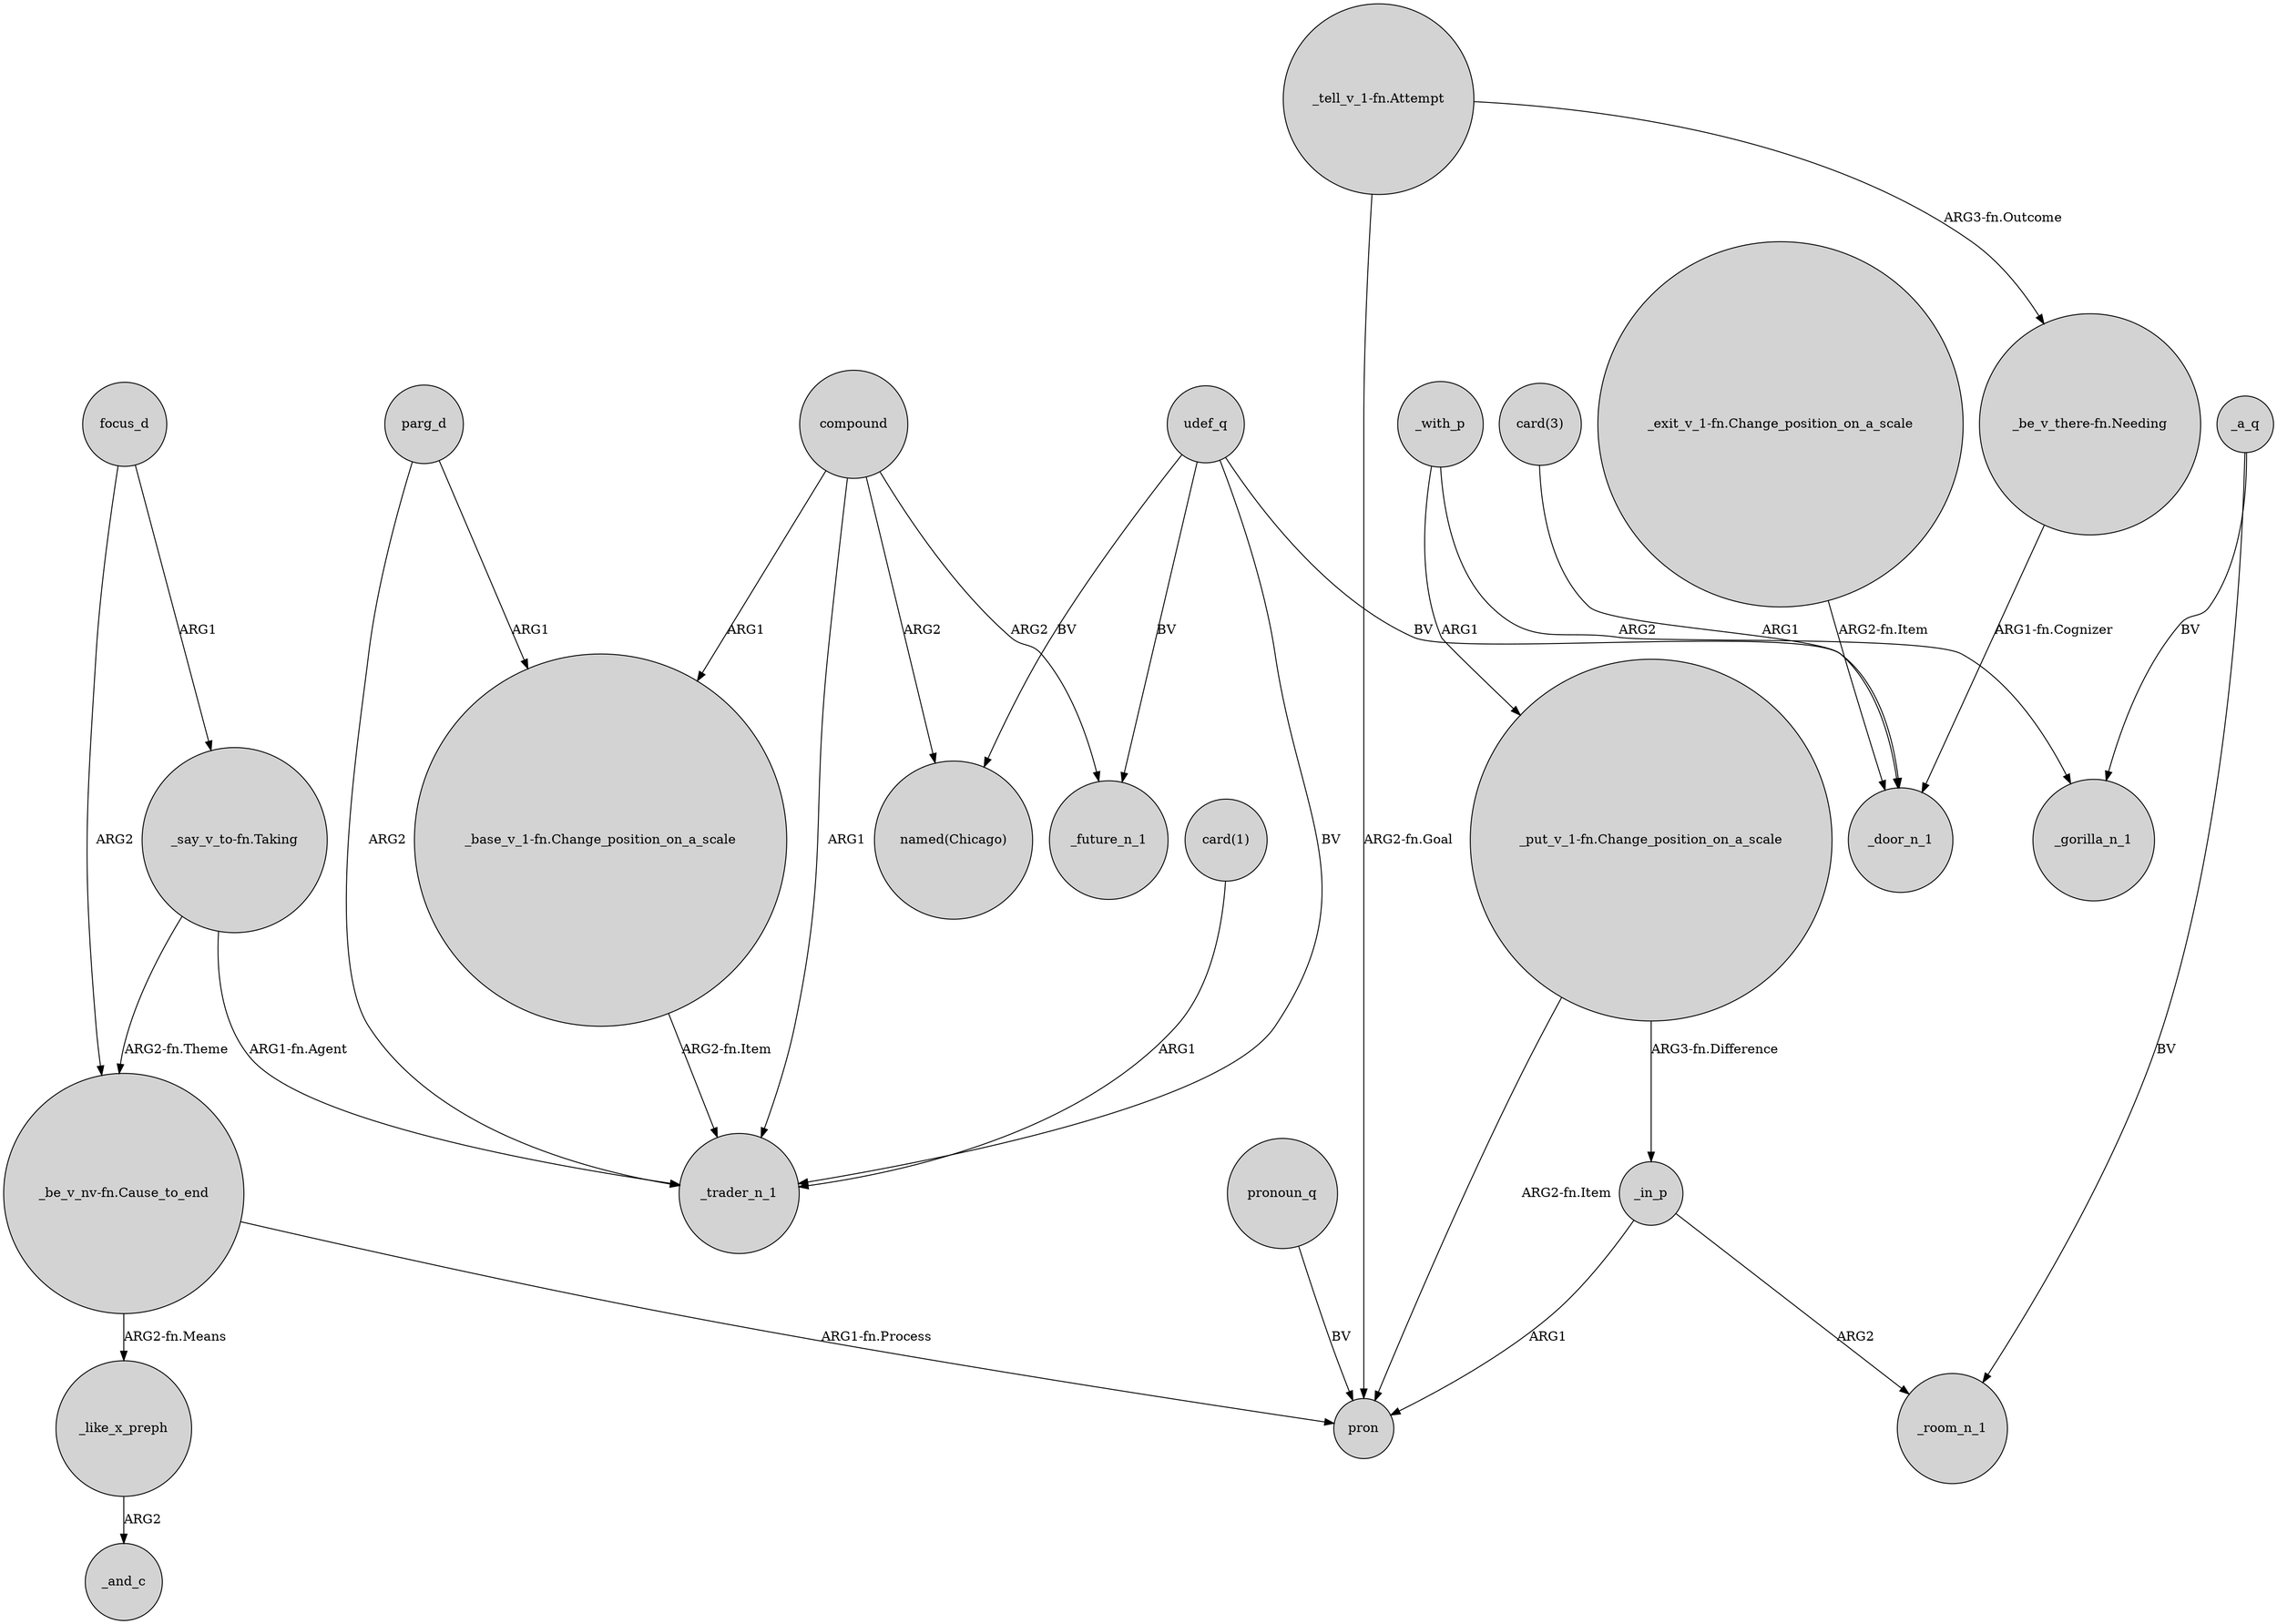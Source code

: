 digraph {
	node [shape=circle style=filled]
	"card(1)" -> _trader_n_1 [label=ARG1]
	"_exit_v_1-fn.Change_position_on_a_scale" -> _door_n_1 [label="ARG2-fn.Item"]
	focus_d -> "_say_v_to-fn.Taking" [label=ARG1]
	parg_d -> "_base_v_1-fn.Change_position_on_a_scale" [label=ARG1]
	focus_d -> "_be_v_nv-fn.Cause_to_end" [label=ARG2]
	compound -> _trader_n_1 [label=ARG1]
	_with_p -> _gorilla_n_1 [label=ARG2]
	compound -> _future_n_1 [label=ARG2]
	"_be_v_nv-fn.Cause_to_end" -> _like_x_preph [label="ARG2-fn.Means"]
	_like_x_preph -> _and_c [label=ARG2]
	"_tell_v_1-fn.Attempt" -> "_be_v_there-fn.Needing" [label="ARG3-fn.Outcome"]
	"_base_v_1-fn.Change_position_on_a_scale" -> _trader_n_1 [label="ARG2-fn.Item"]
	udef_q -> _future_n_1 [label=BV]
	"_be_v_there-fn.Needing" -> _door_n_1 [label="ARG1-fn.Cognizer"]
	_in_p -> _room_n_1 [label=ARG2]
	pronoun_q -> pron [label=BV]
	udef_q -> "named(Chicago)" [label=BV]
	udef_q -> _trader_n_1 [label=BV]
	udef_q -> _door_n_1 [label=BV]
	"_be_v_nv-fn.Cause_to_end" -> pron [label="ARG1-fn.Process"]
	_with_p -> "_put_v_1-fn.Change_position_on_a_scale" [label=ARG1]
	compound -> "named(Chicago)" [label=ARG2]
	"card(3)" -> _door_n_1 [label=ARG1]
	"_say_v_to-fn.Taking" -> "_be_v_nv-fn.Cause_to_end" [label="ARG2-fn.Theme"]
	_a_q -> _gorilla_n_1 [label=BV]
	"_put_v_1-fn.Change_position_on_a_scale" -> _in_p [label="ARG3-fn.Difference"]
	compound -> "_base_v_1-fn.Change_position_on_a_scale" [label=ARG1]
	"_put_v_1-fn.Change_position_on_a_scale" -> pron [label="ARG2-fn.Item"]
	_a_q -> _room_n_1 [label=BV]
	parg_d -> _trader_n_1 [label=ARG2]
	"_tell_v_1-fn.Attempt" -> pron [label="ARG2-fn.Goal"]
	"_say_v_to-fn.Taking" -> _trader_n_1 [label="ARG1-fn.Agent"]
	_in_p -> pron [label=ARG1]
}
